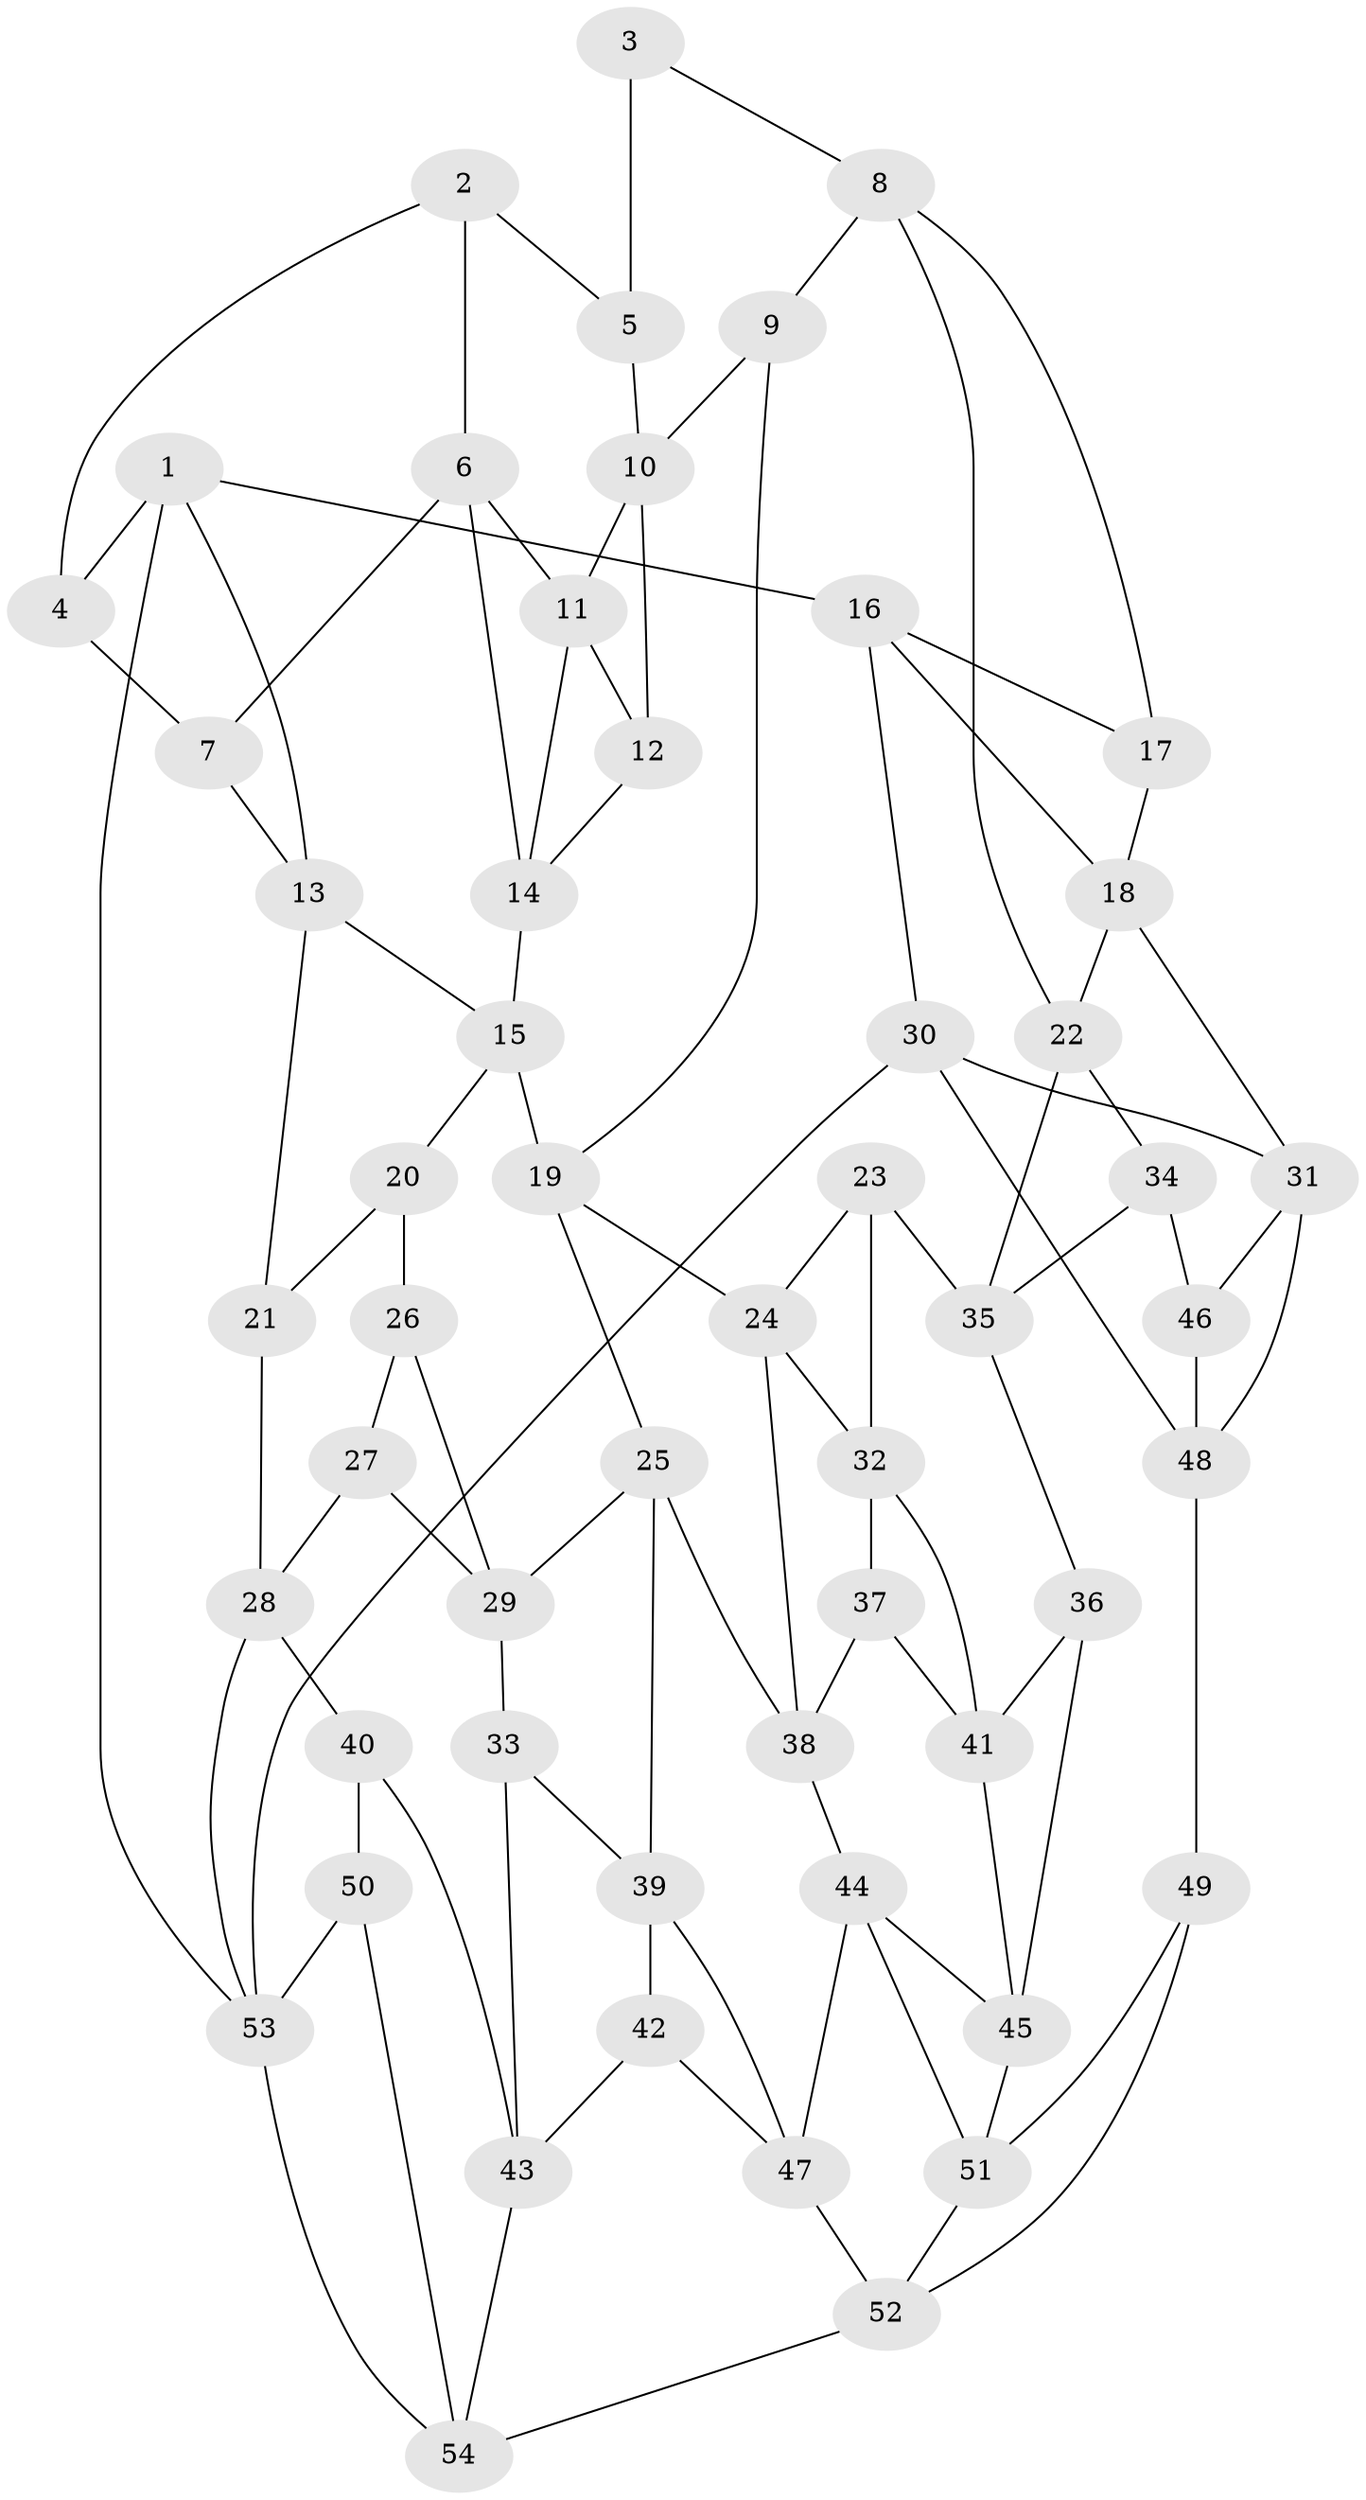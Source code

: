 // original degree distribution, {3: 0.018691588785046728, 6: 0.18691588785046728, 4: 0.21495327102803738, 5: 0.5794392523364486}
// Generated by graph-tools (version 1.1) at 2025/03/03/09/25 03:03:12]
// undirected, 54 vertices, 97 edges
graph export_dot {
graph [start="1"]
  node [color=gray90,style=filled];
  1;
  2;
  3;
  4;
  5;
  6;
  7;
  8;
  9;
  10;
  11;
  12;
  13;
  14;
  15;
  16;
  17;
  18;
  19;
  20;
  21;
  22;
  23;
  24;
  25;
  26;
  27;
  28;
  29;
  30;
  31;
  32;
  33;
  34;
  35;
  36;
  37;
  38;
  39;
  40;
  41;
  42;
  43;
  44;
  45;
  46;
  47;
  48;
  49;
  50;
  51;
  52;
  53;
  54;
  1 -- 4 [weight=2.0];
  1 -- 13 [weight=1.0];
  1 -- 16 [weight=1.0];
  1 -- 53 [weight=1.0];
  2 -- 4 [weight=1.0];
  2 -- 5 [weight=1.0];
  2 -- 6 [weight=1.0];
  3 -- 5 [weight=2.0];
  3 -- 8 [weight=1.0];
  4 -- 7 [weight=1.0];
  5 -- 10 [weight=1.0];
  6 -- 7 [weight=1.0];
  6 -- 11 [weight=1.0];
  6 -- 14 [weight=1.0];
  7 -- 13 [weight=1.0];
  8 -- 9 [weight=1.0];
  8 -- 17 [weight=1.0];
  8 -- 22 [weight=1.0];
  9 -- 10 [weight=1.0];
  9 -- 19 [weight=1.0];
  10 -- 11 [weight=1.0];
  10 -- 12 [weight=1.0];
  11 -- 12 [weight=1.0];
  11 -- 14 [weight=1.0];
  12 -- 14 [weight=1.0];
  13 -- 15 [weight=1.0];
  13 -- 21 [weight=1.0];
  14 -- 15 [weight=1.0];
  15 -- 19 [weight=1.0];
  15 -- 20 [weight=1.0];
  16 -- 17 [weight=2.0];
  16 -- 18 [weight=1.0];
  16 -- 30 [weight=1.0];
  17 -- 18 [weight=1.0];
  18 -- 22 [weight=1.0];
  18 -- 31 [weight=1.0];
  19 -- 24 [weight=1.0];
  19 -- 25 [weight=1.0];
  20 -- 21 [weight=1.0];
  20 -- 26 [weight=2.0];
  21 -- 28 [weight=1.0];
  22 -- 34 [weight=1.0];
  22 -- 35 [weight=1.0];
  23 -- 24 [weight=1.0];
  23 -- 32 [weight=1.0];
  23 -- 35 [weight=1.0];
  24 -- 32 [weight=1.0];
  24 -- 38 [weight=1.0];
  25 -- 29 [weight=1.0];
  25 -- 38 [weight=1.0];
  25 -- 39 [weight=1.0];
  26 -- 27 [weight=1.0];
  26 -- 29 [weight=1.0];
  27 -- 28 [weight=1.0];
  27 -- 29 [weight=1.0];
  28 -- 40 [weight=1.0];
  28 -- 53 [weight=1.0];
  29 -- 33 [weight=1.0];
  30 -- 31 [weight=1.0];
  30 -- 48 [weight=1.0];
  30 -- 53 [weight=1.0];
  31 -- 46 [weight=1.0];
  31 -- 48 [weight=1.0];
  32 -- 37 [weight=1.0];
  32 -- 41 [weight=1.0];
  33 -- 39 [weight=1.0];
  33 -- 43 [weight=1.0];
  34 -- 35 [weight=1.0];
  34 -- 46 [weight=2.0];
  35 -- 36 [weight=1.0];
  36 -- 41 [weight=1.0];
  36 -- 45 [weight=1.0];
  37 -- 38 [weight=1.0];
  37 -- 41 [weight=1.0];
  38 -- 44 [weight=1.0];
  39 -- 42 [weight=1.0];
  39 -- 47 [weight=1.0];
  40 -- 43 [weight=1.0];
  40 -- 50 [weight=1.0];
  41 -- 45 [weight=1.0];
  42 -- 43 [weight=1.0];
  42 -- 47 [weight=1.0];
  43 -- 54 [weight=1.0];
  44 -- 45 [weight=1.0];
  44 -- 47 [weight=1.0];
  44 -- 51 [weight=1.0];
  45 -- 51 [weight=1.0];
  46 -- 48 [weight=1.0];
  47 -- 52 [weight=1.0];
  48 -- 49 [weight=2.0];
  49 -- 51 [weight=1.0];
  49 -- 52 [weight=1.0];
  50 -- 53 [weight=2.0];
  50 -- 54 [weight=1.0];
  51 -- 52 [weight=1.0];
  52 -- 54 [weight=1.0];
  53 -- 54 [weight=1.0];
}
